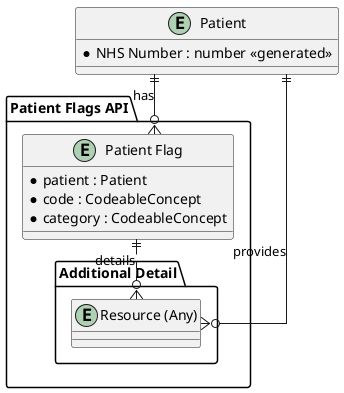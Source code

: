@startuml

skinparam linetype ortho

entity "Patient" as pat {
  *NHS Number : number <<generated>>
}
package "Patient Flags API" {

entity "Patient Flag" as pfg {
  *patient : Patient
  *code : CodeableConcept
  *category : CodeableConcept
}

package "Additional Detail" as AD {

entity "Resource (Any)" as res {
}

}
}

pat ||--o{ pfg : has
pat ||--o{ res : provides
pfg ||..o{ res : details

@enduml
